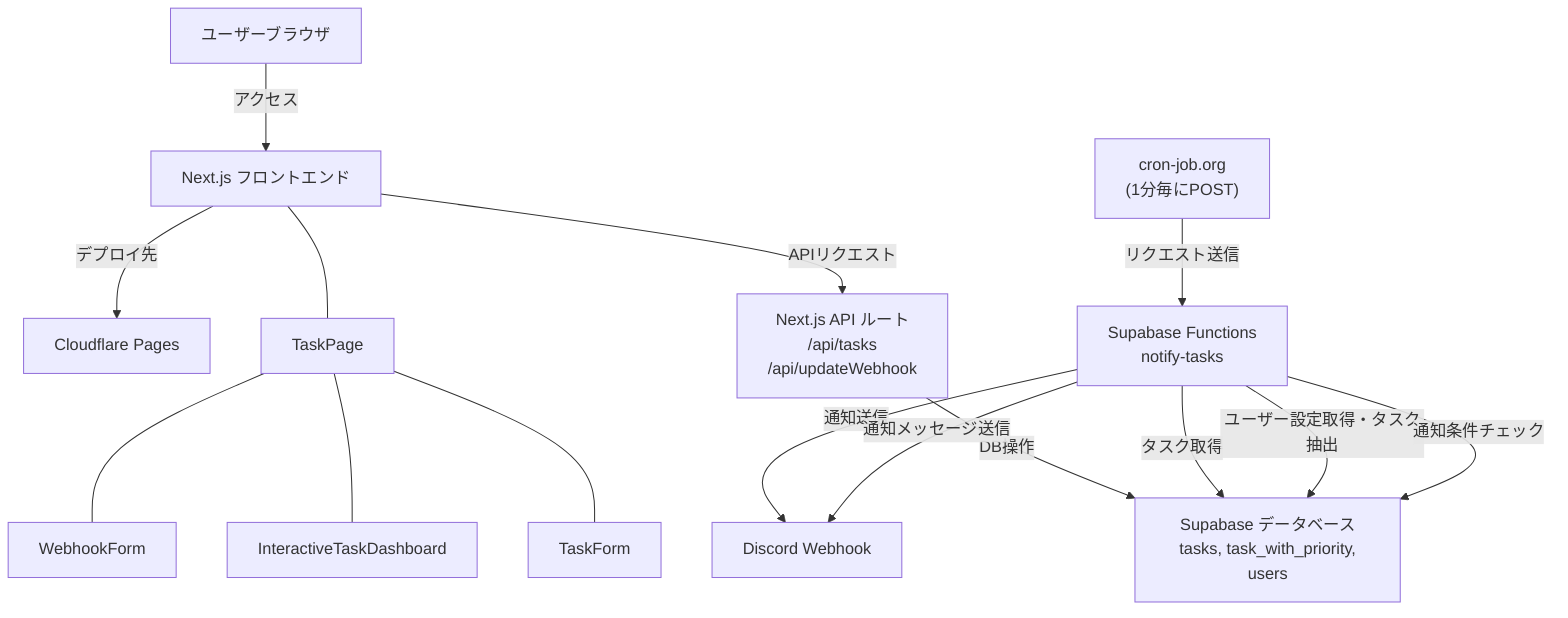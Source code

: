 flowchart TD
  A[ユーザーブラウザ]
  B[Next.js フロントエンド] -->|デプロイ先| B1["Cloudflare Pages"]
  C["Next.js API ルート\n/api/tasks\n/api/updateWebhook"]
  D["Supabase データベース\n tasks, task_with_priority, users"]
  E["Supabase Functions\nnotify-tasks"]
  F[Discord Webhook]
  G["cron-job.org\n(1分毎にPOST)"]

  A -->|アクセス| B
  B -->|APIリクエスト| C
  C -->|DB操作| D
  E -->|タスク取得| D
  E -->|通知送信| F
  G -->|リクエスト送信| E

  %% フロントエンド内のコンポーネント
  B --- H[TaskPage]
  H --- I[TaskForm]
  H --- J[InteractiveTaskDashboard]
  H --- K[WebhookForm]

  %% 通知フロー
  E -- ユーザー設定取得・タスク抽出 --> D
  E -- 通知条件チェック --> D
  E -- 通知メッセージ送信 --> F